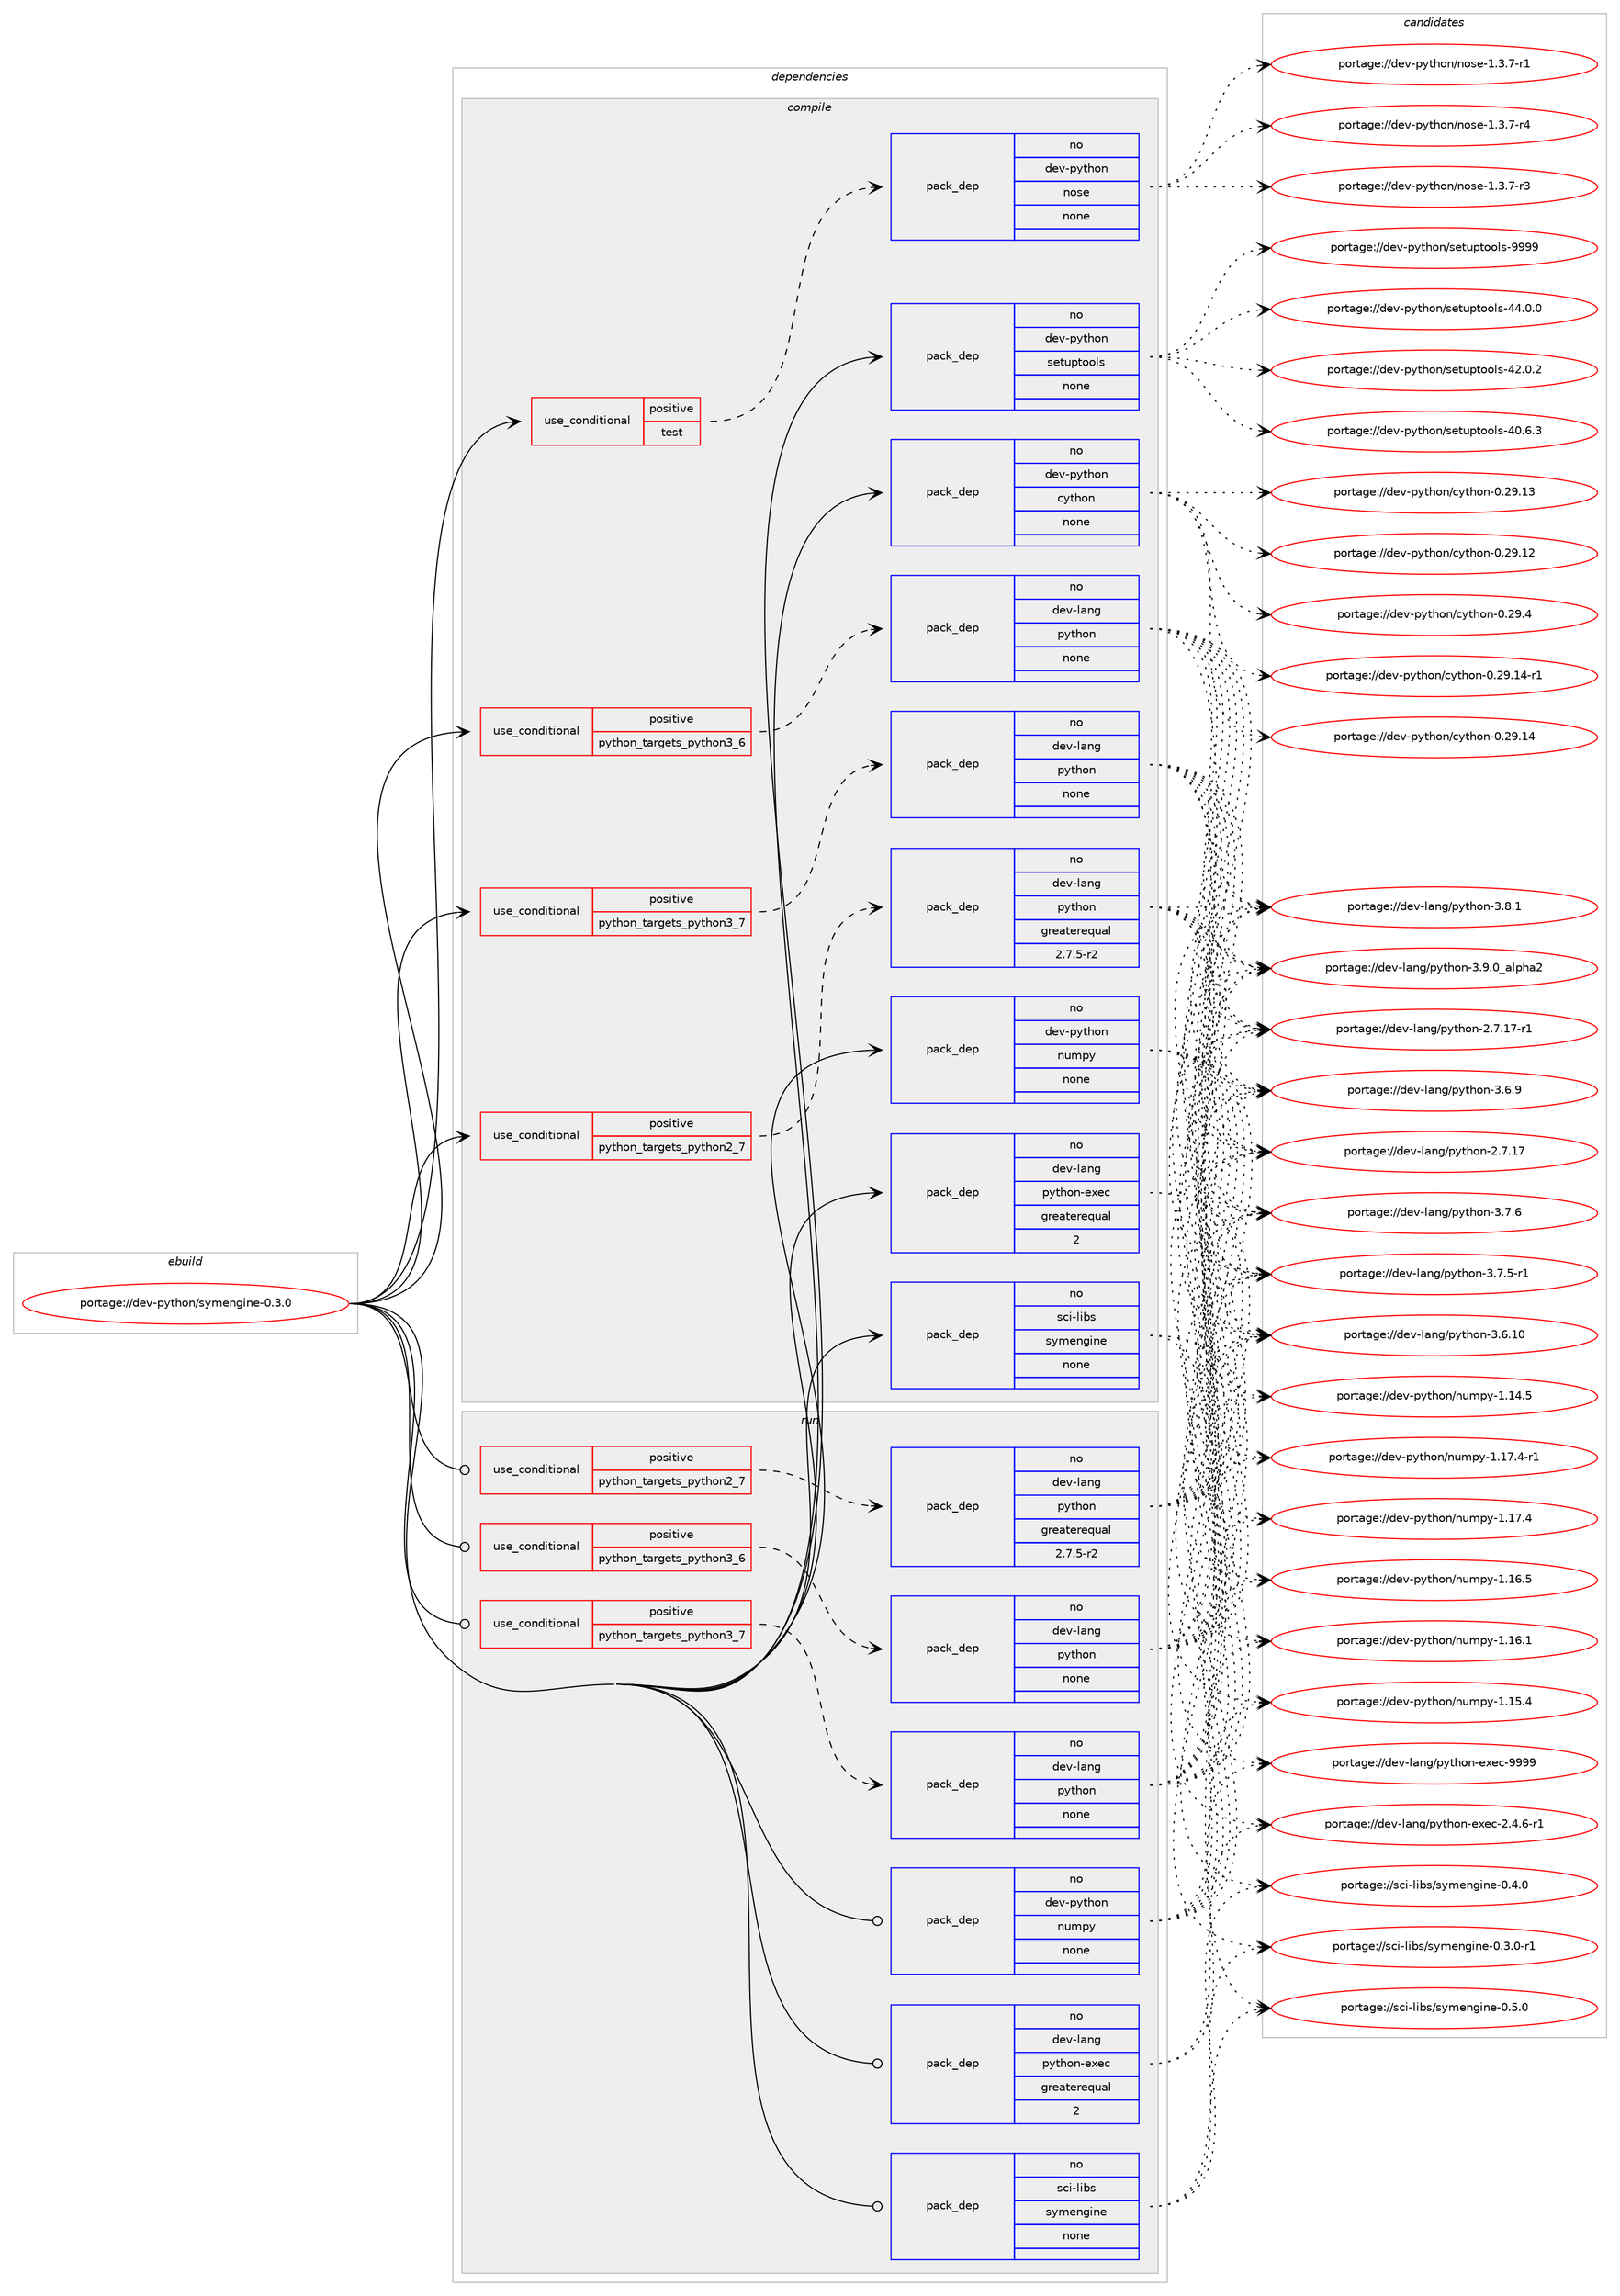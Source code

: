 digraph prolog {

# *************
# Graph options
# *************

newrank=true;
concentrate=true;
compound=true;
graph [rankdir=LR,fontname=Helvetica,fontsize=10,ranksep=1.5];#, ranksep=2.5, nodesep=0.2];
edge  [arrowhead=vee];
node  [fontname=Helvetica,fontsize=10];

# **********
# The ebuild
# **********

subgraph cluster_leftcol {
color=gray;
rank=same;
label=<<i>ebuild</i>>;
id [label="portage://dev-python/symengine-0.3.0", color=red, width=4, href="../dev-python/symengine-0.3.0.svg"];
}

# ****************
# The dependencies
# ****************

subgraph cluster_midcol {
color=gray;
label=<<i>dependencies</i>>;
subgraph cluster_compile {
fillcolor="#eeeeee";
style=filled;
label=<<i>compile</i>>;
subgraph cond105221 {
dependency423213 [label=<<TABLE BORDER="0" CELLBORDER="1" CELLSPACING="0" CELLPADDING="4"><TR><TD ROWSPAN="3" CELLPADDING="10">use_conditional</TD></TR><TR><TD>positive</TD></TR><TR><TD>python_targets_python2_7</TD></TR></TABLE>>, shape=none, color=red];
subgraph pack313095 {
dependency423214 [label=<<TABLE BORDER="0" CELLBORDER="1" CELLSPACING="0" CELLPADDING="4" WIDTH="220"><TR><TD ROWSPAN="6" CELLPADDING="30">pack_dep</TD></TR><TR><TD WIDTH="110">no</TD></TR><TR><TD>dev-lang</TD></TR><TR><TD>python</TD></TR><TR><TD>greaterequal</TD></TR><TR><TD>2.7.5-r2</TD></TR></TABLE>>, shape=none, color=blue];
}
dependency423213:e -> dependency423214:w [weight=20,style="dashed",arrowhead="vee"];
}
id:e -> dependency423213:w [weight=20,style="solid",arrowhead="vee"];
subgraph cond105222 {
dependency423215 [label=<<TABLE BORDER="0" CELLBORDER="1" CELLSPACING="0" CELLPADDING="4"><TR><TD ROWSPAN="3" CELLPADDING="10">use_conditional</TD></TR><TR><TD>positive</TD></TR><TR><TD>python_targets_python3_6</TD></TR></TABLE>>, shape=none, color=red];
subgraph pack313096 {
dependency423216 [label=<<TABLE BORDER="0" CELLBORDER="1" CELLSPACING="0" CELLPADDING="4" WIDTH="220"><TR><TD ROWSPAN="6" CELLPADDING="30">pack_dep</TD></TR><TR><TD WIDTH="110">no</TD></TR><TR><TD>dev-lang</TD></TR><TR><TD>python</TD></TR><TR><TD>none</TD></TR><TR><TD></TD></TR></TABLE>>, shape=none, color=blue];
}
dependency423215:e -> dependency423216:w [weight=20,style="dashed",arrowhead="vee"];
}
id:e -> dependency423215:w [weight=20,style="solid",arrowhead="vee"];
subgraph cond105223 {
dependency423217 [label=<<TABLE BORDER="0" CELLBORDER="1" CELLSPACING="0" CELLPADDING="4"><TR><TD ROWSPAN="3" CELLPADDING="10">use_conditional</TD></TR><TR><TD>positive</TD></TR><TR><TD>python_targets_python3_7</TD></TR></TABLE>>, shape=none, color=red];
subgraph pack313097 {
dependency423218 [label=<<TABLE BORDER="0" CELLBORDER="1" CELLSPACING="0" CELLPADDING="4" WIDTH="220"><TR><TD ROWSPAN="6" CELLPADDING="30">pack_dep</TD></TR><TR><TD WIDTH="110">no</TD></TR><TR><TD>dev-lang</TD></TR><TR><TD>python</TD></TR><TR><TD>none</TD></TR><TR><TD></TD></TR></TABLE>>, shape=none, color=blue];
}
dependency423217:e -> dependency423218:w [weight=20,style="dashed",arrowhead="vee"];
}
id:e -> dependency423217:w [weight=20,style="solid",arrowhead="vee"];
subgraph cond105224 {
dependency423219 [label=<<TABLE BORDER="0" CELLBORDER="1" CELLSPACING="0" CELLPADDING="4"><TR><TD ROWSPAN="3" CELLPADDING="10">use_conditional</TD></TR><TR><TD>positive</TD></TR><TR><TD>test</TD></TR></TABLE>>, shape=none, color=red];
subgraph pack313098 {
dependency423220 [label=<<TABLE BORDER="0" CELLBORDER="1" CELLSPACING="0" CELLPADDING="4" WIDTH="220"><TR><TD ROWSPAN="6" CELLPADDING="30">pack_dep</TD></TR><TR><TD WIDTH="110">no</TD></TR><TR><TD>dev-python</TD></TR><TR><TD>nose</TD></TR><TR><TD>none</TD></TR><TR><TD></TD></TR></TABLE>>, shape=none, color=blue];
}
dependency423219:e -> dependency423220:w [weight=20,style="dashed",arrowhead="vee"];
}
id:e -> dependency423219:w [weight=20,style="solid",arrowhead="vee"];
subgraph pack313099 {
dependency423221 [label=<<TABLE BORDER="0" CELLBORDER="1" CELLSPACING="0" CELLPADDING="4" WIDTH="220"><TR><TD ROWSPAN="6" CELLPADDING="30">pack_dep</TD></TR><TR><TD WIDTH="110">no</TD></TR><TR><TD>dev-lang</TD></TR><TR><TD>python-exec</TD></TR><TR><TD>greaterequal</TD></TR><TR><TD>2</TD></TR></TABLE>>, shape=none, color=blue];
}
id:e -> dependency423221:w [weight=20,style="solid",arrowhead="vee"];
subgraph pack313100 {
dependency423222 [label=<<TABLE BORDER="0" CELLBORDER="1" CELLSPACING="0" CELLPADDING="4" WIDTH="220"><TR><TD ROWSPAN="6" CELLPADDING="30">pack_dep</TD></TR><TR><TD WIDTH="110">no</TD></TR><TR><TD>dev-python</TD></TR><TR><TD>cython</TD></TR><TR><TD>none</TD></TR><TR><TD></TD></TR></TABLE>>, shape=none, color=blue];
}
id:e -> dependency423222:w [weight=20,style="solid",arrowhead="vee"];
subgraph pack313101 {
dependency423223 [label=<<TABLE BORDER="0" CELLBORDER="1" CELLSPACING="0" CELLPADDING="4" WIDTH="220"><TR><TD ROWSPAN="6" CELLPADDING="30">pack_dep</TD></TR><TR><TD WIDTH="110">no</TD></TR><TR><TD>dev-python</TD></TR><TR><TD>numpy</TD></TR><TR><TD>none</TD></TR><TR><TD></TD></TR></TABLE>>, shape=none, color=blue];
}
id:e -> dependency423223:w [weight=20,style="solid",arrowhead="vee"];
subgraph pack313102 {
dependency423224 [label=<<TABLE BORDER="0" CELLBORDER="1" CELLSPACING="0" CELLPADDING="4" WIDTH="220"><TR><TD ROWSPAN="6" CELLPADDING="30">pack_dep</TD></TR><TR><TD WIDTH="110">no</TD></TR><TR><TD>dev-python</TD></TR><TR><TD>setuptools</TD></TR><TR><TD>none</TD></TR><TR><TD></TD></TR></TABLE>>, shape=none, color=blue];
}
id:e -> dependency423224:w [weight=20,style="solid",arrowhead="vee"];
subgraph pack313103 {
dependency423225 [label=<<TABLE BORDER="0" CELLBORDER="1" CELLSPACING="0" CELLPADDING="4" WIDTH="220"><TR><TD ROWSPAN="6" CELLPADDING="30">pack_dep</TD></TR><TR><TD WIDTH="110">no</TD></TR><TR><TD>sci-libs</TD></TR><TR><TD>symengine</TD></TR><TR><TD>none</TD></TR><TR><TD></TD></TR></TABLE>>, shape=none, color=blue];
}
id:e -> dependency423225:w [weight=20,style="solid",arrowhead="vee"];
}
subgraph cluster_compileandrun {
fillcolor="#eeeeee";
style=filled;
label=<<i>compile and run</i>>;
}
subgraph cluster_run {
fillcolor="#eeeeee";
style=filled;
label=<<i>run</i>>;
subgraph cond105225 {
dependency423226 [label=<<TABLE BORDER="0" CELLBORDER="1" CELLSPACING="0" CELLPADDING="4"><TR><TD ROWSPAN="3" CELLPADDING="10">use_conditional</TD></TR><TR><TD>positive</TD></TR><TR><TD>python_targets_python2_7</TD></TR></TABLE>>, shape=none, color=red];
subgraph pack313104 {
dependency423227 [label=<<TABLE BORDER="0" CELLBORDER="1" CELLSPACING="0" CELLPADDING="4" WIDTH="220"><TR><TD ROWSPAN="6" CELLPADDING="30">pack_dep</TD></TR><TR><TD WIDTH="110">no</TD></TR><TR><TD>dev-lang</TD></TR><TR><TD>python</TD></TR><TR><TD>greaterequal</TD></TR><TR><TD>2.7.5-r2</TD></TR></TABLE>>, shape=none, color=blue];
}
dependency423226:e -> dependency423227:w [weight=20,style="dashed",arrowhead="vee"];
}
id:e -> dependency423226:w [weight=20,style="solid",arrowhead="odot"];
subgraph cond105226 {
dependency423228 [label=<<TABLE BORDER="0" CELLBORDER="1" CELLSPACING="0" CELLPADDING="4"><TR><TD ROWSPAN="3" CELLPADDING="10">use_conditional</TD></TR><TR><TD>positive</TD></TR><TR><TD>python_targets_python3_6</TD></TR></TABLE>>, shape=none, color=red];
subgraph pack313105 {
dependency423229 [label=<<TABLE BORDER="0" CELLBORDER="1" CELLSPACING="0" CELLPADDING="4" WIDTH="220"><TR><TD ROWSPAN="6" CELLPADDING="30">pack_dep</TD></TR><TR><TD WIDTH="110">no</TD></TR><TR><TD>dev-lang</TD></TR><TR><TD>python</TD></TR><TR><TD>none</TD></TR><TR><TD></TD></TR></TABLE>>, shape=none, color=blue];
}
dependency423228:e -> dependency423229:w [weight=20,style="dashed",arrowhead="vee"];
}
id:e -> dependency423228:w [weight=20,style="solid",arrowhead="odot"];
subgraph cond105227 {
dependency423230 [label=<<TABLE BORDER="0" CELLBORDER="1" CELLSPACING="0" CELLPADDING="4"><TR><TD ROWSPAN="3" CELLPADDING="10">use_conditional</TD></TR><TR><TD>positive</TD></TR><TR><TD>python_targets_python3_7</TD></TR></TABLE>>, shape=none, color=red];
subgraph pack313106 {
dependency423231 [label=<<TABLE BORDER="0" CELLBORDER="1" CELLSPACING="0" CELLPADDING="4" WIDTH="220"><TR><TD ROWSPAN="6" CELLPADDING="30">pack_dep</TD></TR><TR><TD WIDTH="110">no</TD></TR><TR><TD>dev-lang</TD></TR><TR><TD>python</TD></TR><TR><TD>none</TD></TR><TR><TD></TD></TR></TABLE>>, shape=none, color=blue];
}
dependency423230:e -> dependency423231:w [weight=20,style="dashed",arrowhead="vee"];
}
id:e -> dependency423230:w [weight=20,style="solid",arrowhead="odot"];
subgraph pack313107 {
dependency423232 [label=<<TABLE BORDER="0" CELLBORDER="1" CELLSPACING="0" CELLPADDING="4" WIDTH="220"><TR><TD ROWSPAN="6" CELLPADDING="30">pack_dep</TD></TR><TR><TD WIDTH="110">no</TD></TR><TR><TD>dev-lang</TD></TR><TR><TD>python-exec</TD></TR><TR><TD>greaterequal</TD></TR><TR><TD>2</TD></TR></TABLE>>, shape=none, color=blue];
}
id:e -> dependency423232:w [weight=20,style="solid",arrowhead="odot"];
subgraph pack313108 {
dependency423233 [label=<<TABLE BORDER="0" CELLBORDER="1" CELLSPACING="0" CELLPADDING="4" WIDTH="220"><TR><TD ROWSPAN="6" CELLPADDING="30">pack_dep</TD></TR><TR><TD WIDTH="110">no</TD></TR><TR><TD>dev-python</TD></TR><TR><TD>numpy</TD></TR><TR><TD>none</TD></TR><TR><TD></TD></TR></TABLE>>, shape=none, color=blue];
}
id:e -> dependency423233:w [weight=20,style="solid",arrowhead="odot"];
subgraph pack313109 {
dependency423234 [label=<<TABLE BORDER="0" CELLBORDER="1" CELLSPACING="0" CELLPADDING="4" WIDTH="220"><TR><TD ROWSPAN="6" CELLPADDING="30">pack_dep</TD></TR><TR><TD WIDTH="110">no</TD></TR><TR><TD>sci-libs</TD></TR><TR><TD>symengine</TD></TR><TR><TD>none</TD></TR><TR><TD></TD></TR></TABLE>>, shape=none, color=blue];
}
id:e -> dependency423234:w [weight=20,style="solid",arrowhead="odot"];
}
}

# **************
# The candidates
# **************

subgraph cluster_choices {
rank=same;
color=gray;
label=<<i>candidates</i>>;

subgraph choice313095 {
color=black;
nodesep=1;
choice10010111845108971101034711212111610411111045514657464895971081121049750 [label="portage://dev-lang/python-3.9.0_alpha2", color=red, width=4,href="../dev-lang/python-3.9.0_alpha2.svg"];
choice100101118451089711010347112121116104111110455146564649 [label="portage://dev-lang/python-3.8.1", color=red, width=4,href="../dev-lang/python-3.8.1.svg"];
choice100101118451089711010347112121116104111110455146554654 [label="portage://dev-lang/python-3.7.6", color=red, width=4,href="../dev-lang/python-3.7.6.svg"];
choice1001011184510897110103471121211161041111104551465546534511449 [label="portage://dev-lang/python-3.7.5-r1", color=red, width=4,href="../dev-lang/python-3.7.5-r1.svg"];
choice100101118451089711010347112121116104111110455146544657 [label="portage://dev-lang/python-3.6.9", color=red, width=4,href="../dev-lang/python-3.6.9.svg"];
choice10010111845108971101034711212111610411111045514654464948 [label="portage://dev-lang/python-3.6.10", color=red, width=4,href="../dev-lang/python-3.6.10.svg"];
choice100101118451089711010347112121116104111110455046554649554511449 [label="portage://dev-lang/python-2.7.17-r1", color=red, width=4,href="../dev-lang/python-2.7.17-r1.svg"];
choice10010111845108971101034711212111610411111045504655464955 [label="portage://dev-lang/python-2.7.17", color=red, width=4,href="../dev-lang/python-2.7.17.svg"];
dependency423214:e -> choice10010111845108971101034711212111610411111045514657464895971081121049750:w [style=dotted,weight="100"];
dependency423214:e -> choice100101118451089711010347112121116104111110455146564649:w [style=dotted,weight="100"];
dependency423214:e -> choice100101118451089711010347112121116104111110455146554654:w [style=dotted,weight="100"];
dependency423214:e -> choice1001011184510897110103471121211161041111104551465546534511449:w [style=dotted,weight="100"];
dependency423214:e -> choice100101118451089711010347112121116104111110455146544657:w [style=dotted,weight="100"];
dependency423214:e -> choice10010111845108971101034711212111610411111045514654464948:w [style=dotted,weight="100"];
dependency423214:e -> choice100101118451089711010347112121116104111110455046554649554511449:w [style=dotted,weight="100"];
dependency423214:e -> choice10010111845108971101034711212111610411111045504655464955:w [style=dotted,weight="100"];
}
subgraph choice313096 {
color=black;
nodesep=1;
choice10010111845108971101034711212111610411111045514657464895971081121049750 [label="portage://dev-lang/python-3.9.0_alpha2", color=red, width=4,href="../dev-lang/python-3.9.0_alpha2.svg"];
choice100101118451089711010347112121116104111110455146564649 [label="portage://dev-lang/python-3.8.1", color=red, width=4,href="../dev-lang/python-3.8.1.svg"];
choice100101118451089711010347112121116104111110455146554654 [label="portage://dev-lang/python-3.7.6", color=red, width=4,href="../dev-lang/python-3.7.6.svg"];
choice1001011184510897110103471121211161041111104551465546534511449 [label="portage://dev-lang/python-3.7.5-r1", color=red, width=4,href="../dev-lang/python-3.7.5-r1.svg"];
choice100101118451089711010347112121116104111110455146544657 [label="portage://dev-lang/python-3.6.9", color=red, width=4,href="../dev-lang/python-3.6.9.svg"];
choice10010111845108971101034711212111610411111045514654464948 [label="portage://dev-lang/python-3.6.10", color=red, width=4,href="../dev-lang/python-3.6.10.svg"];
choice100101118451089711010347112121116104111110455046554649554511449 [label="portage://dev-lang/python-2.7.17-r1", color=red, width=4,href="../dev-lang/python-2.7.17-r1.svg"];
choice10010111845108971101034711212111610411111045504655464955 [label="portage://dev-lang/python-2.7.17", color=red, width=4,href="../dev-lang/python-2.7.17.svg"];
dependency423216:e -> choice10010111845108971101034711212111610411111045514657464895971081121049750:w [style=dotted,weight="100"];
dependency423216:e -> choice100101118451089711010347112121116104111110455146564649:w [style=dotted,weight="100"];
dependency423216:e -> choice100101118451089711010347112121116104111110455146554654:w [style=dotted,weight="100"];
dependency423216:e -> choice1001011184510897110103471121211161041111104551465546534511449:w [style=dotted,weight="100"];
dependency423216:e -> choice100101118451089711010347112121116104111110455146544657:w [style=dotted,weight="100"];
dependency423216:e -> choice10010111845108971101034711212111610411111045514654464948:w [style=dotted,weight="100"];
dependency423216:e -> choice100101118451089711010347112121116104111110455046554649554511449:w [style=dotted,weight="100"];
dependency423216:e -> choice10010111845108971101034711212111610411111045504655464955:w [style=dotted,weight="100"];
}
subgraph choice313097 {
color=black;
nodesep=1;
choice10010111845108971101034711212111610411111045514657464895971081121049750 [label="portage://dev-lang/python-3.9.0_alpha2", color=red, width=4,href="../dev-lang/python-3.9.0_alpha2.svg"];
choice100101118451089711010347112121116104111110455146564649 [label="portage://dev-lang/python-3.8.1", color=red, width=4,href="../dev-lang/python-3.8.1.svg"];
choice100101118451089711010347112121116104111110455146554654 [label="portage://dev-lang/python-3.7.6", color=red, width=4,href="../dev-lang/python-3.7.6.svg"];
choice1001011184510897110103471121211161041111104551465546534511449 [label="portage://dev-lang/python-3.7.5-r1", color=red, width=4,href="../dev-lang/python-3.7.5-r1.svg"];
choice100101118451089711010347112121116104111110455146544657 [label="portage://dev-lang/python-3.6.9", color=red, width=4,href="../dev-lang/python-3.6.9.svg"];
choice10010111845108971101034711212111610411111045514654464948 [label="portage://dev-lang/python-3.6.10", color=red, width=4,href="../dev-lang/python-3.6.10.svg"];
choice100101118451089711010347112121116104111110455046554649554511449 [label="portage://dev-lang/python-2.7.17-r1", color=red, width=4,href="../dev-lang/python-2.7.17-r1.svg"];
choice10010111845108971101034711212111610411111045504655464955 [label="portage://dev-lang/python-2.7.17", color=red, width=4,href="../dev-lang/python-2.7.17.svg"];
dependency423218:e -> choice10010111845108971101034711212111610411111045514657464895971081121049750:w [style=dotted,weight="100"];
dependency423218:e -> choice100101118451089711010347112121116104111110455146564649:w [style=dotted,weight="100"];
dependency423218:e -> choice100101118451089711010347112121116104111110455146554654:w [style=dotted,weight="100"];
dependency423218:e -> choice1001011184510897110103471121211161041111104551465546534511449:w [style=dotted,weight="100"];
dependency423218:e -> choice100101118451089711010347112121116104111110455146544657:w [style=dotted,weight="100"];
dependency423218:e -> choice10010111845108971101034711212111610411111045514654464948:w [style=dotted,weight="100"];
dependency423218:e -> choice100101118451089711010347112121116104111110455046554649554511449:w [style=dotted,weight="100"];
dependency423218:e -> choice10010111845108971101034711212111610411111045504655464955:w [style=dotted,weight="100"];
}
subgraph choice313098 {
color=black;
nodesep=1;
choice10010111845112121116104111110471101111151014549465146554511452 [label="portage://dev-python/nose-1.3.7-r4", color=red, width=4,href="../dev-python/nose-1.3.7-r4.svg"];
choice10010111845112121116104111110471101111151014549465146554511451 [label="portage://dev-python/nose-1.3.7-r3", color=red, width=4,href="../dev-python/nose-1.3.7-r3.svg"];
choice10010111845112121116104111110471101111151014549465146554511449 [label="portage://dev-python/nose-1.3.7-r1", color=red, width=4,href="../dev-python/nose-1.3.7-r1.svg"];
dependency423220:e -> choice10010111845112121116104111110471101111151014549465146554511452:w [style=dotted,weight="100"];
dependency423220:e -> choice10010111845112121116104111110471101111151014549465146554511451:w [style=dotted,weight="100"];
dependency423220:e -> choice10010111845112121116104111110471101111151014549465146554511449:w [style=dotted,weight="100"];
}
subgraph choice313099 {
color=black;
nodesep=1;
choice10010111845108971101034711212111610411111045101120101994557575757 [label="portage://dev-lang/python-exec-9999", color=red, width=4,href="../dev-lang/python-exec-9999.svg"];
choice10010111845108971101034711212111610411111045101120101994550465246544511449 [label="portage://dev-lang/python-exec-2.4.6-r1", color=red, width=4,href="../dev-lang/python-exec-2.4.6-r1.svg"];
dependency423221:e -> choice10010111845108971101034711212111610411111045101120101994557575757:w [style=dotted,weight="100"];
dependency423221:e -> choice10010111845108971101034711212111610411111045101120101994550465246544511449:w [style=dotted,weight="100"];
}
subgraph choice313100 {
color=black;
nodesep=1;
choice10010111845112121116104111110479912111610411111045484650574652 [label="portage://dev-python/cython-0.29.4", color=red, width=4,href="../dev-python/cython-0.29.4.svg"];
choice10010111845112121116104111110479912111610411111045484650574649524511449 [label="portage://dev-python/cython-0.29.14-r1", color=red, width=4,href="../dev-python/cython-0.29.14-r1.svg"];
choice1001011184511212111610411111047991211161041111104548465057464952 [label="portage://dev-python/cython-0.29.14", color=red, width=4,href="../dev-python/cython-0.29.14.svg"];
choice1001011184511212111610411111047991211161041111104548465057464951 [label="portage://dev-python/cython-0.29.13", color=red, width=4,href="../dev-python/cython-0.29.13.svg"];
choice1001011184511212111610411111047991211161041111104548465057464950 [label="portage://dev-python/cython-0.29.12", color=red, width=4,href="../dev-python/cython-0.29.12.svg"];
dependency423222:e -> choice10010111845112121116104111110479912111610411111045484650574652:w [style=dotted,weight="100"];
dependency423222:e -> choice10010111845112121116104111110479912111610411111045484650574649524511449:w [style=dotted,weight="100"];
dependency423222:e -> choice1001011184511212111610411111047991211161041111104548465057464952:w [style=dotted,weight="100"];
dependency423222:e -> choice1001011184511212111610411111047991211161041111104548465057464951:w [style=dotted,weight="100"];
dependency423222:e -> choice1001011184511212111610411111047991211161041111104548465057464950:w [style=dotted,weight="100"];
}
subgraph choice313101 {
color=black;
nodesep=1;
choice1001011184511212111610411111047110117109112121454946495546524511449 [label="portage://dev-python/numpy-1.17.4-r1", color=red, width=4,href="../dev-python/numpy-1.17.4-r1.svg"];
choice100101118451121211161041111104711011710911212145494649554652 [label="portage://dev-python/numpy-1.17.4", color=red, width=4,href="../dev-python/numpy-1.17.4.svg"];
choice100101118451121211161041111104711011710911212145494649544653 [label="portage://dev-python/numpy-1.16.5", color=red, width=4,href="../dev-python/numpy-1.16.5.svg"];
choice100101118451121211161041111104711011710911212145494649544649 [label="portage://dev-python/numpy-1.16.1", color=red, width=4,href="../dev-python/numpy-1.16.1.svg"];
choice100101118451121211161041111104711011710911212145494649534652 [label="portage://dev-python/numpy-1.15.4", color=red, width=4,href="../dev-python/numpy-1.15.4.svg"];
choice100101118451121211161041111104711011710911212145494649524653 [label="portage://dev-python/numpy-1.14.5", color=red, width=4,href="../dev-python/numpy-1.14.5.svg"];
dependency423223:e -> choice1001011184511212111610411111047110117109112121454946495546524511449:w [style=dotted,weight="100"];
dependency423223:e -> choice100101118451121211161041111104711011710911212145494649554652:w [style=dotted,weight="100"];
dependency423223:e -> choice100101118451121211161041111104711011710911212145494649544653:w [style=dotted,weight="100"];
dependency423223:e -> choice100101118451121211161041111104711011710911212145494649544649:w [style=dotted,weight="100"];
dependency423223:e -> choice100101118451121211161041111104711011710911212145494649534652:w [style=dotted,weight="100"];
dependency423223:e -> choice100101118451121211161041111104711011710911212145494649524653:w [style=dotted,weight="100"];
}
subgraph choice313102 {
color=black;
nodesep=1;
choice10010111845112121116104111110471151011161171121161111111081154557575757 [label="portage://dev-python/setuptools-9999", color=red, width=4,href="../dev-python/setuptools-9999.svg"];
choice100101118451121211161041111104711510111611711211611111110811545525246484648 [label="portage://dev-python/setuptools-44.0.0", color=red, width=4,href="../dev-python/setuptools-44.0.0.svg"];
choice100101118451121211161041111104711510111611711211611111110811545525046484650 [label="portage://dev-python/setuptools-42.0.2", color=red, width=4,href="../dev-python/setuptools-42.0.2.svg"];
choice100101118451121211161041111104711510111611711211611111110811545524846544651 [label="portage://dev-python/setuptools-40.6.3", color=red, width=4,href="../dev-python/setuptools-40.6.3.svg"];
dependency423224:e -> choice10010111845112121116104111110471151011161171121161111111081154557575757:w [style=dotted,weight="100"];
dependency423224:e -> choice100101118451121211161041111104711510111611711211611111110811545525246484648:w [style=dotted,weight="100"];
dependency423224:e -> choice100101118451121211161041111104711510111611711211611111110811545525046484650:w [style=dotted,weight="100"];
dependency423224:e -> choice100101118451121211161041111104711510111611711211611111110811545524846544651:w [style=dotted,weight="100"];
}
subgraph choice313103 {
color=black;
nodesep=1;
choice11599105451081059811547115121109101110103105110101454846534648 [label="portage://sci-libs/symengine-0.5.0", color=red, width=4,href="../sci-libs/symengine-0.5.0.svg"];
choice11599105451081059811547115121109101110103105110101454846524648 [label="portage://sci-libs/symengine-0.4.0", color=red, width=4,href="../sci-libs/symengine-0.4.0.svg"];
choice115991054510810598115471151211091011101031051101014548465146484511449 [label="portage://sci-libs/symengine-0.3.0-r1", color=red, width=4,href="../sci-libs/symengine-0.3.0-r1.svg"];
dependency423225:e -> choice11599105451081059811547115121109101110103105110101454846534648:w [style=dotted,weight="100"];
dependency423225:e -> choice11599105451081059811547115121109101110103105110101454846524648:w [style=dotted,weight="100"];
dependency423225:e -> choice115991054510810598115471151211091011101031051101014548465146484511449:w [style=dotted,weight="100"];
}
subgraph choice313104 {
color=black;
nodesep=1;
choice10010111845108971101034711212111610411111045514657464895971081121049750 [label="portage://dev-lang/python-3.9.0_alpha2", color=red, width=4,href="../dev-lang/python-3.9.0_alpha2.svg"];
choice100101118451089711010347112121116104111110455146564649 [label="portage://dev-lang/python-3.8.1", color=red, width=4,href="../dev-lang/python-3.8.1.svg"];
choice100101118451089711010347112121116104111110455146554654 [label="portage://dev-lang/python-3.7.6", color=red, width=4,href="../dev-lang/python-3.7.6.svg"];
choice1001011184510897110103471121211161041111104551465546534511449 [label="portage://dev-lang/python-3.7.5-r1", color=red, width=4,href="../dev-lang/python-3.7.5-r1.svg"];
choice100101118451089711010347112121116104111110455146544657 [label="portage://dev-lang/python-3.6.9", color=red, width=4,href="../dev-lang/python-3.6.9.svg"];
choice10010111845108971101034711212111610411111045514654464948 [label="portage://dev-lang/python-3.6.10", color=red, width=4,href="../dev-lang/python-3.6.10.svg"];
choice100101118451089711010347112121116104111110455046554649554511449 [label="portage://dev-lang/python-2.7.17-r1", color=red, width=4,href="../dev-lang/python-2.7.17-r1.svg"];
choice10010111845108971101034711212111610411111045504655464955 [label="portage://dev-lang/python-2.7.17", color=red, width=4,href="../dev-lang/python-2.7.17.svg"];
dependency423227:e -> choice10010111845108971101034711212111610411111045514657464895971081121049750:w [style=dotted,weight="100"];
dependency423227:e -> choice100101118451089711010347112121116104111110455146564649:w [style=dotted,weight="100"];
dependency423227:e -> choice100101118451089711010347112121116104111110455146554654:w [style=dotted,weight="100"];
dependency423227:e -> choice1001011184510897110103471121211161041111104551465546534511449:w [style=dotted,weight="100"];
dependency423227:e -> choice100101118451089711010347112121116104111110455146544657:w [style=dotted,weight="100"];
dependency423227:e -> choice10010111845108971101034711212111610411111045514654464948:w [style=dotted,weight="100"];
dependency423227:e -> choice100101118451089711010347112121116104111110455046554649554511449:w [style=dotted,weight="100"];
dependency423227:e -> choice10010111845108971101034711212111610411111045504655464955:w [style=dotted,weight="100"];
}
subgraph choice313105 {
color=black;
nodesep=1;
choice10010111845108971101034711212111610411111045514657464895971081121049750 [label="portage://dev-lang/python-3.9.0_alpha2", color=red, width=4,href="../dev-lang/python-3.9.0_alpha2.svg"];
choice100101118451089711010347112121116104111110455146564649 [label="portage://dev-lang/python-3.8.1", color=red, width=4,href="../dev-lang/python-3.8.1.svg"];
choice100101118451089711010347112121116104111110455146554654 [label="portage://dev-lang/python-3.7.6", color=red, width=4,href="../dev-lang/python-3.7.6.svg"];
choice1001011184510897110103471121211161041111104551465546534511449 [label="portage://dev-lang/python-3.7.5-r1", color=red, width=4,href="../dev-lang/python-3.7.5-r1.svg"];
choice100101118451089711010347112121116104111110455146544657 [label="portage://dev-lang/python-3.6.9", color=red, width=4,href="../dev-lang/python-3.6.9.svg"];
choice10010111845108971101034711212111610411111045514654464948 [label="portage://dev-lang/python-3.6.10", color=red, width=4,href="../dev-lang/python-3.6.10.svg"];
choice100101118451089711010347112121116104111110455046554649554511449 [label="portage://dev-lang/python-2.7.17-r1", color=red, width=4,href="../dev-lang/python-2.7.17-r1.svg"];
choice10010111845108971101034711212111610411111045504655464955 [label="portage://dev-lang/python-2.7.17", color=red, width=4,href="../dev-lang/python-2.7.17.svg"];
dependency423229:e -> choice10010111845108971101034711212111610411111045514657464895971081121049750:w [style=dotted,weight="100"];
dependency423229:e -> choice100101118451089711010347112121116104111110455146564649:w [style=dotted,weight="100"];
dependency423229:e -> choice100101118451089711010347112121116104111110455146554654:w [style=dotted,weight="100"];
dependency423229:e -> choice1001011184510897110103471121211161041111104551465546534511449:w [style=dotted,weight="100"];
dependency423229:e -> choice100101118451089711010347112121116104111110455146544657:w [style=dotted,weight="100"];
dependency423229:e -> choice10010111845108971101034711212111610411111045514654464948:w [style=dotted,weight="100"];
dependency423229:e -> choice100101118451089711010347112121116104111110455046554649554511449:w [style=dotted,weight="100"];
dependency423229:e -> choice10010111845108971101034711212111610411111045504655464955:w [style=dotted,weight="100"];
}
subgraph choice313106 {
color=black;
nodesep=1;
choice10010111845108971101034711212111610411111045514657464895971081121049750 [label="portage://dev-lang/python-3.9.0_alpha2", color=red, width=4,href="../dev-lang/python-3.9.0_alpha2.svg"];
choice100101118451089711010347112121116104111110455146564649 [label="portage://dev-lang/python-3.8.1", color=red, width=4,href="../dev-lang/python-3.8.1.svg"];
choice100101118451089711010347112121116104111110455146554654 [label="portage://dev-lang/python-3.7.6", color=red, width=4,href="../dev-lang/python-3.7.6.svg"];
choice1001011184510897110103471121211161041111104551465546534511449 [label="portage://dev-lang/python-3.7.5-r1", color=red, width=4,href="../dev-lang/python-3.7.5-r1.svg"];
choice100101118451089711010347112121116104111110455146544657 [label="portage://dev-lang/python-3.6.9", color=red, width=4,href="../dev-lang/python-3.6.9.svg"];
choice10010111845108971101034711212111610411111045514654464948 [label="portage://dev-lang/python-3.6.10", color=red, width=4,href="../dev-lang/python-3.6.10.svg"];
choice100101118451089711010347112121116104111110455046554649554511449 [label="portage://dev-lang/python-2.7.17-r1", color=red, width=4,href="../dev-lang/python-2.7.17-r1.svg"];
choice10010111845108971101034711212111610411111045504655464955 [label="portage://dev-lang/python-2.7.17", color=red, width=4,href="../dev-lang/python-2.7.17.svg"];
dependency423231:e -> choice10010111845108971101034711212111610411111045514657464895971081121049750:w [style=dotted,weight="100"];
dependency423231:e -> choice100101118451089711010347112121116104111110455146564649:w [style=dotted,weight="100"];
dependency423231:e -> choice100101118451089711010347112121116104111110455146554654:w [style=dotted,weight="100"];
dependency423231:e -> choice1001011184510897110103471121211161041111104551465546534511449:w [style=dotted,weight="100"];
dependency423231:e -> choice100101118451089711010347112121116104111110455146544657:w [style=dotted,weight="100"];
dependency423231:e -> choice10010111845108971101034711212111610411111045514654464948:w [style=dotted,weight="100"];
dependency423231:e -> choice100101118451089711010347112121116104111110455046554649554511449:w [style=dotted,weight="100"];
dependency423231:e -> choice10010111845108971101034711212111610411111045504655464955:w [style=dotted,weight="100"];
}
subgraph choice313107 {
color=black;
nodesep=1;
choice10010111845108971101034711212111610411111045101120101994557575757 [label="portage://dev-lang/python-exec-9999", color=red, width=4,href="../dev-lang/python-exec-9999.svg"];
choice10010111845108971101034711212111610411111045101120101994550465246544511449 [label="portage://dev-lang/python-exec-2.4.6-r1", color=red, width=4,href="../dev-lang/python-exec-2.4.6-r1.svg"];
dependency423232:e -> choice10010111845108971101034711212111610411111045101120101994557575757:w [style=dotted,weight="100"];
dependency423232:e -> choice10010111845108971101034711212111610411111045101120101994550465246544511449:w [style=dotted,weight="100"];
}
subgraph choice313108 {
color=black;
nodesep=1;
choice1001011184511212111610411111047110117109112121454946495546524511449 [label="portage://dev-python/numpy-1.17.4-r1", color=red, width=4,href="../dev-python/numpy-1.17.4-r1.svg"];
choice100101118451121211161041111104711011710911212145494649554652 [label="portage://dev-python/numpy-1.17.4", color=red, width=4,href="../dev-python/numpy-1.17.4.svg"];
choice100101118451121211161041111104711011710911212145494649544653 [label="portage://dev-python/numpy-1.16.5", color=red, width=4,href="../dev-python/numpy-1.16.5.svg"];
choice100101118451121211161041111104711011710911212145494649544649 [label="portage://dev-python/numpy-1.16.1", color=red, width=4,href="../dev-python/numpy-1.16.1.svg"];
choice100101118451121211161041111104711011710911212145494649534652 [label="portage://dev-python/numpy-1.15.4", color=red, width=4,href="../dev-python/numpy-1.15.4.svg"];
choice100101118451121211161041111104711011710911212145494649524653 [label="portage://dev-python/numpy-1.14.5", color=red, width=4,href="../dev-python/numpy-1.14.5.svg"];
dependency423233:e -> choice1001011184511212111610411111047110117109112121454946495546524511449:w [style=dotted,weight="100"];
dependency423233:e -> choice100101118451121211161041111104711011710911212145494649554652:w [style=dotted,weight="100"];
dependency423233:e -> choice100101118451121211161041111104711011710911212145494649544653:w [style=dotted,weight="100"];
dependency423233:e -> choice100101118451121211161041111104711011710911212145494649544649:w [style=dotted,weight="100"];
dependency423233:e -> choice100101118451121211161041111104711011710911212145494649534652:w [style=dotted,weight="100"];
dependency423233:e -> choice100101118451121211161041111104711011710911212145494649524653:w [style=dotted,weight="100"];
}
subgraph choice313109 {
color=black;
nodesep=1;
choice11599105451081059811547115121109101110103105110101454846534648 [label="portage://sci-libs/symengine-0.5.0", color=red, width=4,href="../sci-libs/symengine-0.5.0.svg"];
choice11599105451081059811547115121109101110103105110101454846524648 [label="portage://sci-libs/symengine-0.4.0", color=red, width=4,href="../sci-libs/symengine-0.4.0.svg"];
choice115991054510810598115471151211091011101031051101014548465146484511449 [label="portage://sci-libs/symengine-0.3.0-r1", color=red, width=4,href="../sci-libs/symengine-0.3.0-r1.svg"];
dependency423234:e -> choice11599105451081059811547115121109101110103105110101454846534648:w [style=dotted,weight="100"];
dependency423234:e -> choice11599105451081059811547115121109101110103105110101454846524648:w [style=dotted,weight="100"];
dependency423234:e -> choice115991054510810598115471151211091011101031051101014548465146484511449:w [style=dotted,weight="100"];
}
}

}
